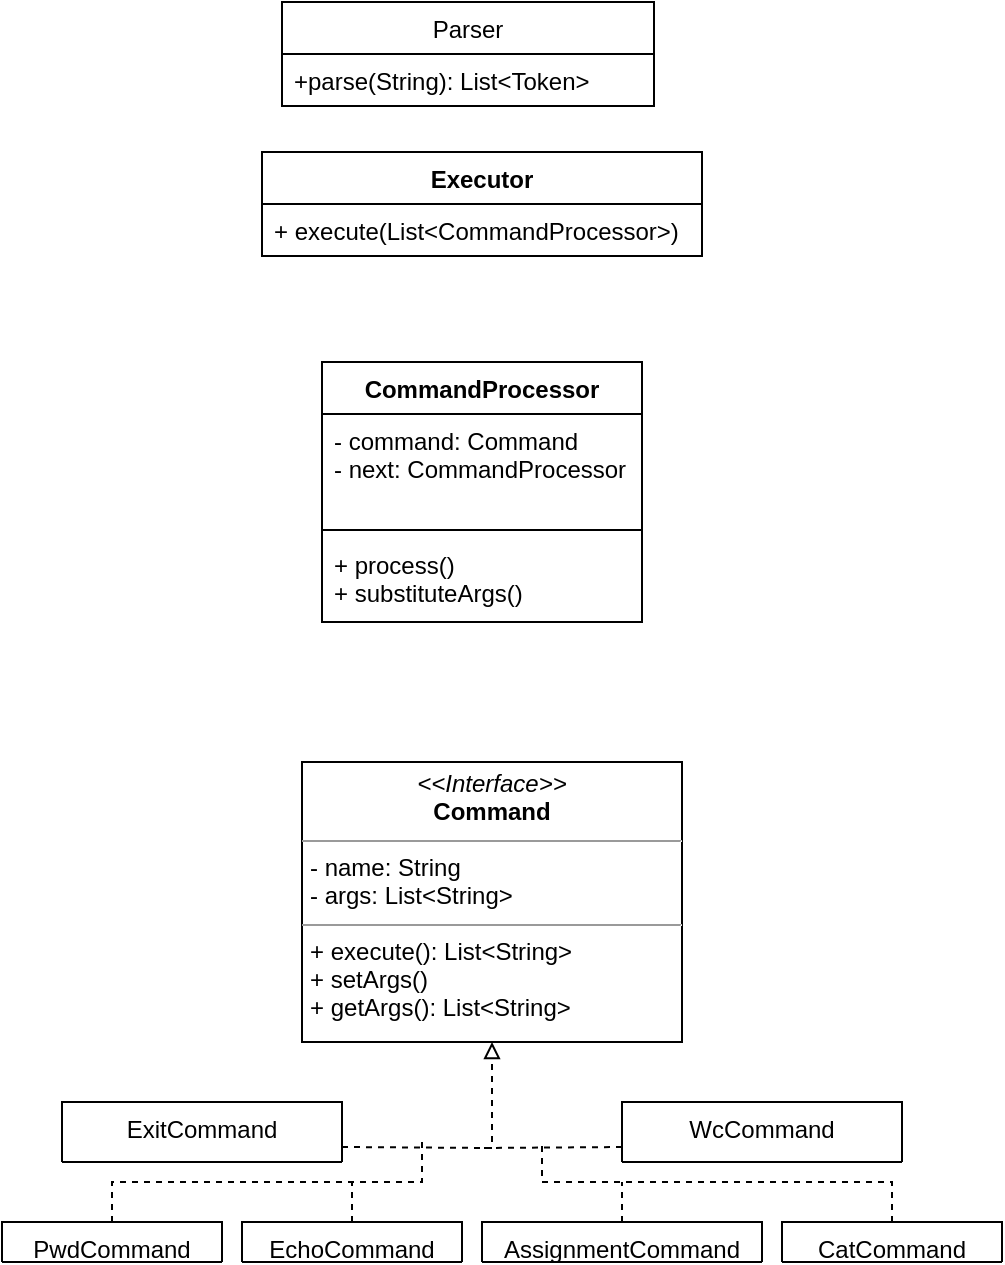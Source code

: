 <mxfile version="13.7.5" type="github">
  <diagram id="C5RBs43oDa-KdzZeNtuy" name="Page-1">
    <mxGraphModel dx="1166" dy="748" grid="1" gridSize="10" guides="1" tooltips="1" connect="1" arrows="1" fold="1" page="1" pageScale="1" pageWidth="827" pageHeight="1169" math="0" shadow="0">
      <root>
        <mxCell id="WIyWlLk6GJQsqaUBKTNV-0" />
        <mxCell id="WIyWlLk6GJQsqaUBKTNV-1" parent="WIyWlLk6GJQsqaUBKTNV-0" />
        <mxCell id="VJrtjI2OKQ1O3ZYctq5D-0" value="&lt;p style=&quot;margin: 0px ; margin-top: 4px ; text-align: center&quot;&gt;&lt;i&gt;&amp;lt;&amp;lt;Interface&amp;gt;&amp;gt;&lt;/i&gt;&lt;br&gt;&lt;b&gt;Command&lt;/b&gt;&lt;/p&gt;&lt;hr size=&quot;1&quot;&gt;&lt;p style=&quot;margin: 0px ; margin-left: 4px&quot;&gt;- name: String&lt;br&gt;- args: List&amp;lt;String&amp;gt;&lt;/p&gt;&lt;hr size=&quot;1&quot;&gt;&lt;p style=&quot;margin: 0px ; margin-left: 4px&quot;&gt;+ execute(): List&amp;lt;String&amp;gt;&lt;br&gt;&lt;/p&gt;&lt;p style=&quot;margin: 0px ; margin-left: 4px&quot;&gt;+ setArgs()&lt;/p&gt;&lt;p style=&quot;margin: 0px ; margin-left: 4px&quot;&gt;+ getArgs(): List&amp;lt;String&amp;gt;&lt;/p&gt;" style="verticalAlign=top;align=left;overflow=fill;fontSize=12;fontFamily=Helvetica;html=1;" parent="WIyWlLk6GJQsqaUBKTNV-1" vertex="1">
          <mxGeometry x="290" y="890" width="190" height="140" as="geometry" />
        </mxCell>
        <mxCell id="J4Nk3TUKOTsG7t74JODU-21" style="edgeStyle=elbowEdgeStyle;rounded=0;jumpStyle=none;orthogonalLoop=1;jettySize=auto;elbow=vertical;html=1;exitX=0.5;exitY=0;exitDx=0;exitDy=0;dashed=1;endArrow=none;endFill=0;" parent="WIyWlLk6GJQsqaUBKTNV-1" source="VJrtjI2OKQ1O3ZYctq5D-21" edge="1">
          <mxGeometry relative="1" as="geometry">
            <mxPoint x="315" y="1100" as="targetPoint" />
          </mxGeometry>
        </mxCell>
        <mxCell id="VJrtjI2OKQ1O3ZYctq5D-21" value="EchoCommand" style="swimlane;fontStyle=0;align=center;verticalAlign=top;childLayout=stackLayout;horizontal=1;startSize=30;horizontalStack=0;resizeParent=1;resizeLast=0;collapsible=1;marginBottom=0;rounded=0;shadow=0;strokeWidth=1;" parent="WIyWlLk6GJQsqaUBKTNV-1" vertex="1">
          <mxGeometry x="260" y="1120" width="110" height="20" as="geometry">
            <mxRectangle x="340" y="380" width="170" height="26" as="alternateBounds" />
          </mxGeometry>
        </mxCell>
        <mxCell id="J4Nk3TUKOTsG7t74JODU-23" style="edgeStyle=elbowEdgeStyle;rounded=0;jumpStyle=none;orthogonalLoop=1;jettySize=auto;elbow=vertical;html=1;exitX=0.5;exitY=0;exitDx=0;exitDy=0;dashed=1;endArrow=none;endFill=0;" parent="WIyWlLk6GJQsqaUBKTNV-1" source="VJrtjI2OKQ1O3ZYctq5D-17" edge="1">
          <mxGeometry relative="1" as="geometry">
            <mxPoint x="450" y="1100" as="targetPoint" />
          </mxGeometry>
        </mxCell>
        <mxCell id="VJrtjI2OKQ1O3ZYctq5D-17" value="AssignmentCommand&#xa;" style="swimlane;fontStyle=0;align=center;verticalAlign=top;childLayout=stackLayout;horizontal=1;startSize=30;horizontalStack=0;resizeParent=1;resizeLast=0;collapsible=1;marginBottom=0;rounded=0;shadow=0;strokeWidth=1;" parent="WIyWlLk6GJQsqaUBKTNV-1" vertex="1">
          <mxGeometry x="380" y="1120" width="140" height="20" as="geometry">
            <mxRectangle x="340" y="380" width="170" height="26" as="alternateBounds" />
          </mxGeometry>
        </mxCell>
        <mxCell id="J4Nk3TUKOTsG7t74JODU-22" style="edgeStyle=elbowEdgeStyle;rounded=0;jumpStyle=none;orthogonalLoop=1;jettySize=auto;elbow=vertical;html=1;exitX=0.5;exitY=0;exitDx=0;exitDy=0;dashed=1;endArrow=none;endFill=0;" parent="WIyWlLk6GJQsqaUBKTNV-1" source="VJrtjI2OKQ1O3ZYctq5D-1" edge="1">
          <mxGeometry relative="1" as="geometry">
            <mxPoint x="410" y="1080" as="targetPoint" />
          </mxGeometry>
        </mxCell>
        <mxCell id="VJrtjI2OKQ1O3ZYctq5D-1" value="CatCommand" style="swimlane;fontStyle=0;align=center;verticalAlign=top;childLayout=stackLayout;horizontal=1;startSize=30;horizontalStack=0;resizeParent=1;resizeLast=0;collapsible=1;marginBottom=0;rounded=0;shadow=0;strokeWidth=1;" parent="WIyWlLk6GJQsqaUBKTNV-1" vertex="1">
          <mxGeometry x="530" y="1120" width="110" height="20" as="geometry">
            <mxRectangle x="340" y="380" width="170" height="26" as="alternateBounds" />
          </mxGeometry>
        </mxCell>
        <mxCell id="J4Nk3TUKOTsG7t74JODU-29" style="edgeStyle=elbowEdgeStyle;rounded=0;jumpStyle=none;orthogonalLoop=1;jettySize=auto;elbow=vertical;html=1;exitX=0.5;exitY=0;exitDx=0;exitDy=0;dashed=1;startSize=6;endArrow=none;endFill=0;" parent="WIyWlLk6GJQsqaUBKTNV-1" source="VJrtjI2OKQ1O3ZYctq5D-19" edge="1">
          <mxGeometry relative="1" as="geometry">
            <mxPoint x="350" y="1080" as="targetPoint" />
          </mxGeometry>
        </mxCell>
        <mxCell id="VJrtjI2OKQ1O3ZYctq5D-19" value="PwdCommand" style="swimlane;fontStyle=0;align=center;verticalAlign=top;childLayout=stackLayout;horizontal=1;startSize=30;horizontalStack=0;resizeParent=1;resizeLast=0;collapsible=1;marginBottom=0;rounded=0;shadow=0;strokeWidth=1;" parent="WIyWlLk6GJQsqaUBKTNV-1" vertex="1">
          <mxGeometry x="140" y="1120" width="110" height="20" as="geometry">
            <mxRectangle x="340" y="380" width="170" height="26" as="alternateBounds" />
          </mxGeometry>
        </mxCell>
        <mxCell id="J4Nk3TUKOTsG7t74JODU-26" style="edgeStyle=elbowEdgeStyle;rounded=0;jumpStyle=none;orthogonalLoop=1;jettySize=auto;elbow=vertical;html=1;exitX=1;exitY=0.75;exitDx=0;exitDy=0;entryX=0.5;entryY=1;entryDx=0;entryDy=0;dashed=1;endArrow=block;endFill=0;" parent="WIyWlLk6GJQsqaUBKTNV-1" source="VJrtjI2OKQ1O3ZYctq5D-11" target="VJrtjI2OKQ1O3ZYctq5D-0" edge="1">
          <mxGeometry relative="1" as="geometry">
            <Array as="points">
              <mxPoint x="380" y="1083" />
              <mxPoint x="350" y="1083" />
            </Array>
          </mxGeometry>
        </mxCell>
        <mxCell id="VJrtjI2OKQ1O3ZYctq5D-11" value="ExitCommand" style="swimlane;fontStyle=0;align=center;verticalAlign=top;childLayout=stackLayout;horizontal=1;startSize=30;horizontalStack=0;resizeParent=1;resizeLast=0;collapsible=1;marginBottom=0;rounded=0;shadow=0;strokeWidth=1;" parent="WIyWlLk6GJQsqaUBKTNV-1" vertex="1">
          <mxGeometry x="170" y="1060" width="140" height="30" as="geometry">
            <mxRectangle x="340" y="380" width="170" height="26" as="alternateBounds" />
          </mxGeometry>
        </mxCell>
        <mxCell id="J4Nk3TUKOTsG7t74JODU-27" style="edgeStyle=elbowEdgeStyle;rounded=0;jumpStyle=none;orthogonalLoop=1;jettySize=auto;elbow=vertical;html=1;exitX=0;exitY=0.75;exitDx=0;exitDy=0;dashed=1;endArrow=none;endFill=0;" parent="WIyWlLk6GJQsqaUBKTNV-1" source="VJrtjI2OKQ1O3ZYctq5D-14" edge="1">
          <mxGeometry relative="1" as="geometry">
            <mxPoint x="380" y="1083" as="targetPoint" />
          </mxGeometry>
        </mxCell>
        <mxCell id="VJrtjI2OKQ1O3ZYctq5D-14" value="WcCommand" style="swimlane;fontStyle=0;align=center;verticalAlign=top;childLayout=stackLayout;horizontal=1;startSize=30;horizontalStack=0;resizeParent=1;resizeLast=0;collapsible=1;marginBottom=0;rounded=0;shadow=0;strokeWidth=1;" parent="WIyWlLk6GJQsqaUBKTNV-1" vertex="1">
          <mxGeometry x="450" y="1060" width="140" height="30" as="geometry">
            <mxRectangle x="340" y="380" width="170" height="26" as="alternateBounds" />
          </mxGeometry>
        </mxCell>
        <mxCell id="ryLc1YjKSVbnKzWnMCqD-0" value="CommandProcessor" style="swimlane;fontStyle=1;align=center;verticalAlign=top;childLayout=stackLayout;horizontal=1;startSize=26;horizontalStack=0;resizeParent=1;resizeParentMax=0;resizeLast=0;collapsible=1;marginBottom=0;" parent="WIyWlLk6GJQsqaUBKTNV-1" vertex="1">
          <mxGeometry x="300" y="690" width="160" height="130" as="geometry" />
        </mxCell>
        <mxCell id="ryLc1YjKSVbnKzWnMCqD-1" value="- command: Command&#xa;- next: CommandProcessor&#xa;&#xa;&#xa;&#xa;&#xa;" style="text;strokeColor=none;fillColor=none;align=left;verticalAlign=top;spacingLeft=4;spacingRight=4;overflow=hidden;rotatable=0;points=[[0,0.5],[1,0.5]];portConstraint=eastwest;" parent="ryLc1YjKSVbnKzWnMCqD-0" vertex="1">
          <mxGeometry y="26" width="160" height="54" as="geometry" />
        </mxCell>
        <mxCell id="ryLc1YjKSVbnKzWnMCqD-2" value="" style="line;strokeWidth=1;fillColor=none;align=left;verticalAlign=middle;spacingTop=-1;spacingLeft=3;spacingRight=3;rotatable=0;labelPosition=right;points=[];portConstraint=eastwest;" parent="ryLc1YjKSVbnKzWnMCqD-0" vertex="1">
          <mxGeometry y="80" width="160" height="8" as="geometry" />
        </mxCell>
        <mxCell id="ryLc1YjKSVbnKzWnMCqD-3" value="+ process()&#xa;+ substituteArgs()" style="text;strokeColor=none;fillColor=none;align=left;verticalAlign=top;spacingLeft=4;spacingRight=4;overflow=hidden;rotatable=0;points=[[0,0.5],[1,0.5]];portConstraint=eastwest;" parent="ryLc1YjKSVbnKzWnMCqD-0" vertex="1">
          <mxGeometry y="88" width="160" height="42" as="geometry" />
        </mxCell>
        <mxCell id="Q51x9R3l2upUP9OwG8kY-0" value="Executor" style="swimlane;fontStyle=1;align=center;verticalAlign=top;childLayout=stackLayout;horizontal=1;startSize=26;horizontalStack=0;resizeParent=1;resizeParentMax=0;resizeLast=0;collapsible=1;marginBottom=0;" vertex="1" parent="WIyWlLk6GJQsqaUBKTNV-1">
          <mxGeometry x="270" y="585" width="220" height="52" as="geometry" />
        </mxCell>
        <mxCell id="Q51x9R3l2upUP9OwG8kY-3" value="+ execute(List&lt;CommandProcessor&gt;)&#xa;" style="text;strokeColor=none;fillColor=none;align=left;verticalAlign=top;spacingLeft=4;spacingRight=4;overflow=hidden;rotatable=0;points=[[0,0.5],[1,0.5]];portConstraint=eastwest;" vertex="1" parent="Q51x9R3l2upUP9OwG8kY-0">
          <mxGeometry y="26" width="220" height="26" as="geometry" />
        </mxCell>
        <mxCell id="Q51x9R3l2upUP9OwG8kY-4" value="Parser" style="swimlane;fontStyle=0;childLayout=stackLayout;horizontal=1;startSize=26;fillColor=none;horizontalStack=0;resizeParent=1;resizeParentMax=0;resizeLast=0;collapsible=1;marginBottom=0;" vertex="1" parent="WIyWlLk6GJQsqaUBKTNV-1">
          <mxGeometry x="280" y="510" width="186" height="52" as="geometry" />
        </mxCell>
        <mxCell id="Q51x9R3l2upUP9OwG8kY-5" value="+parse(String): List&lt;Token&gt;" style="text;strokeColor=none;fillColor=none;align=left;verticalAlign=top;spacingLeft=4;spacingRight=4;overflow=hidden;rotatable=0;points=[[0,0.5],[1,0.5]];portConstraint=eastwest;" vertex="1" parent="Q51x9R3l2upUP9OwG8kY-4">
          <mxGeometry y="26" width="186" height="26" as="geometry" />
        </mxCell>
      </root>
    </mxGraphModel>
  </diagram>
</mxfile>
